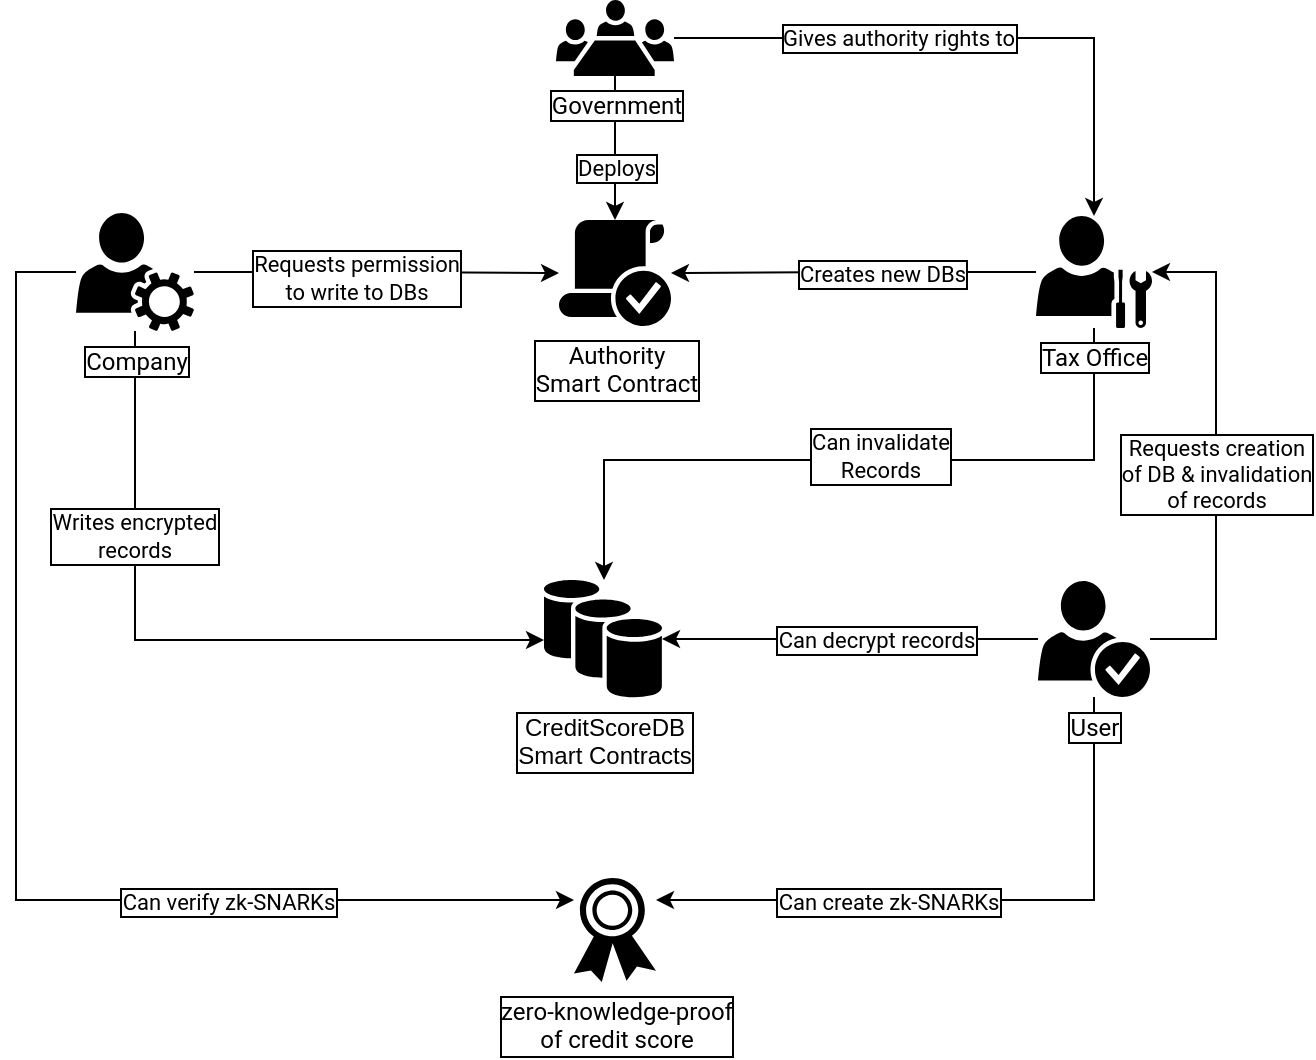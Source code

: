 <mxfile version="15.3.7" type="device"><diagram id="W7Z--IViFrNrhhz3HzFt" name="Page-1"><mxGraphModel dx="1252" dy="667" grid="1" gridSize="10" guides="1" tooltips="1" connect="1" arrows="1" fold="1" page="1" pageScale="1" pageWidth="827" pageHeight="1169" math="0" shadow="0"><root><mxCell id="0"/><mxCell id="1" parent="0"/><mxCell id="zXqhdkaVZIA9nQupegDv-1" value="Authority&lt;br&gt;Smart Contract" style="sketch=0;pointerEvents=1;shadow=0;dashed=0;html=1;strokeColor=none;fillColor=#000000;labelPosition=center;verticalLabelPosition=bottom;verticalAlign=top;outlineConnect=0;align=center;shape=mxgraph.office.concepts.meets_requirements;labelBackgroundColor=default;labelBorderColor=#000000;spacing=2;fontFamily=Roboto;fontSource=https%3A%2F%2Ffonts.googleapis.com%2Fcss%3Ffamily%3DRoboto;" vertex="1" parent="1"><mxGeometry x="391.5" y="230" width="56" height="53" as="geometry"/></mxCell><mxCell id="zXqhdkaVZIA9nQupegDv-4" value="CreditScoreDB&lt;br&gt;Smart Contracts" style="sketch=0;shadow=0;dashed=0;html=1;strokeColor=none;fillColor=#000000;labelPosition=center;verticalLabelPosition=bottom;verticalAlign=top;outlineConnect=0;align=center;shape=mxgraph.office.databases.database_availability_group;labelBackgroundColor=default;labelBorderColor=#000000;" vertex="1" parent="1"><mxGeometry x="384" y="410" width="59" height="59" as="geometry"/></mxCell><mxCell id="zXqhdkaVZIA9nQupegDv-11" style="edgeStyle=orthogonalEdgeStyle;rounded=0;orthogonalLoop=1;jettySize=auto;html=1;fontFamily=Roboto;fontSource=https%3A%2F%2Ffonts.googleapis.com%2Fcss%3Ffamily%3DRoboto;" edge="1" parent="1" source="zXqhdkaVZIA9nQupegDv-5" target="zXqhdkaVZIA9nQupegDv-1"><mxGeometry relative="1" as="geometry"/></mxCell><mxCell id="zXqhdkaVZIA9nQupegDv-12" value="Requests permission&lt;br&gt;to write to DBs" style="edgeLabel;html=1;align=center;verticalAlign=middle;resizable=0;points=[];fontFamily=Roboto;labelBorderColor=#000000;" vertex="1" connectable="0" parent="zXqhdkaVZIA9nQupegDv-11"><mxGeometry x="-0.118" y="-3" relative="1" as="geometry"><mxPoint as="offset"/></mxGeometry></mxCell><mxCell id="zXqhdkaVZIA9nQupegDv-18" style="edgeStyle=orthogonalEdgeStyle;rounded=0;orthogonalLoop=1;jettySize=auto;html=1;fontFamily=Roboto;fontSource=https%3A%2F%2Ffonts.googleapis.com%2Fcss%3Ffamily%3DRoboto;" edge="1" parent="1" source="zXqhdkaVZIA9nQupegDv-5" target="zXqhdkaVZIA9nQupegDv-4"><mxGeometry relative="1" as="geometry"><Array as="points"><mxPoint x="180" y="440"/></Array></mxGeometry></mxCell><mxCell id="zXqhdkaVZIA9nQupegDv-19" value="Writes encrypted&lt;br&gt;records" style="edgeLabel;html=1;align=center;verticalAlign=middle;resizable=0;points=[];fontFamily=Roboto;labelBorderColor=#000000;" vertex="1" connectable="0" parent="zXqhdkaVZIA9nQupegDv-18"><mxGeometry x="-0.354" y="-1" relative="1" as="geometry"><mxPoint y="-14" as="offset"/></mxGeometry></mxCell><mxCell id="zXqhdkaVZIA9nQupegDv-25" style="edgeStyle=orthogonalEdgeStyle;rounded=0;orthogonalLoop=1;jettySize=auto;html=1;fontFamily=Roboto;fontSource=https%3A%2F%2Ffonts.googleapis.com%2Fcss%3Ffamily%3DRoboto;" edge="1" parent="1" source="zXqhdkaVZIA9nQupegDv-5" target="zXqhdkaVZIA9nQupegDv-22"><mxGeometry relative="1" as="geometry"><Array as="points"><mxPoint x="120" y="256"/><mxPoint x="120" y="570"/></Array></mxGeometry></mxCell><mxCell id="zXqhdkaVZIA9nQupegDv-26" value="Can verify zk-SNARKs" style="edgeLabel;html=1;align=center;verticalAlign=middle;resizable=0;points=[];fontFamily=Roboto;labelBorderColor=#000000;" vertex="1" connectable="0" parent="zXqhdkaVZIA9nQupegDv-25"><mxGeometry x="0.443" y="-1" relative="1" as="geometry"><mxPoint as="offset"/></mxGeometry></mxCell><mxCell id="zXqhdkaVZIA9nQupegDv-5" value="Company" style="sketch=0;pointerEvents=1;shadow=0;dashed=0;html=1;strokeColor=none;fillColor=#000000;labelPosition=center;verticalLabelPosition=bottom;verticalAlign=top;outlineConnect=0;align=center;shape=mxgraph.office.services.user_services;fontFamily=Roboto;fontSource=https%3A%2F%2Ffonts.googleapis.com%2Fcss%3Ffamily%3DRoboto;spacingTop=0;spacingBottom=0;labelBorderColor=#000000;labelBackgroundColor=default;" vertex="1" parent="1"><mxGeometry x="150" y="226.5" width="59" height="59" as="geometry"/></mxCell><mxCell id="zXqhdkaVZIA9nQupegDv-16" style="edgeStyle=orthogonalEdgeStyle;rounded=0;orthogonalLoop=1;jettySize=auto;html=1;fontFamily=Roboto;fontSource=https%3A%2F%2Ffonts.googleapis.com%2Fcss%3Ffamily%3DRoboto;" edge="1" parent="1" source="zXqhdkaVZIA9nQupegDv-6" target="zXqhdkaVZIA9nQupegDv-13"><mxGeometry relative="1" as="geometry"><Array as="points"><mxPoint x="720" y="439"/><mxPoint x="720" y="256"/></Array></mxGeometry></mxCell><mxCell id="zXqhdkaVZIA9nQupegDv-17" value="Requests creation&lt;br&gt;of DB &amp;amp; invalidation&lt;br&gt;of records" style="edgeLabel;html=1;align=center;verticalAlign=middle;resizable=0;points=[];fontFamily=Roboto;labelBorderColor=#000000;" vertex="1" connectable="0" parent="zXqhdkaVZIA9nQupegDv-16"><mxGeometry x="-0.069" relative="1" as="geometry"><mxPoint as="offset"/></mxGeometry></mxCell><mxCell id="zXqhdkaVZIA9nQupegDv-20" style="edgeStyle=orthogonalEdgeStyle;rounded=0;orthogonalLoop=1;jettySize=auto;html=1;fontFamily=Roboto;fontSource=https%3A%2F%2Ffonts.googleapis.com%2Fcss%3Ffamily%3DRoboto;" edge="1" parent="1" source="zXqhdkaVZIA9nQupegDv-6" target="zXqhdkaVZIA9nQupegDv-4"><mxGeometry relative="1" as="geometry"/></mxCell><mxCell id="zXqhdkaVZIA9nQupegDv-21" value="Can decrypt records" style="edgeLabel;html=1;align=center;verticalAlign=middle;resizable=0;points=[];fontFamily=Roboto;labelBorderColor=#000000;" vertex="1" connectable="0" parent="zXqhdkaVZIA9nQupegDv-20"><mxGeometry x="-0.363" relative="1" as="geometry"><mxPoint x="-21" as="offset"/></mxGeometry></mxCell><mxCell id="zXqhdkaVZIA9nQupegDv-23" style="edgeStyle=orthogonalEdgeStyle;rounded=0;orthogonalLoop=1;jettySize=auto;html=1;fontFamily=Roboto;fontSource=https%3A%2F%2Ffonts.googleapis.com%2Fcss%3Ffamily%3DRoboto;" edge="1" parent="1" source="zXqhdkaVZIA9nQupegDv-6" target="zXqhdkaVZIA9nQupegDv-22"><mxGeometry relative="1" as="geometry"><Array as="points"><mxPoint x="659" y="570"/></Array></mxGeometry></mxCell><mxCell id="zXqhdkaVZIA9nQupegDv-24" value="Can create zk-SNARKs" style="edgeLabel;html=1;align=center;verticalAlign=middle;resizable=0;points=[];fontFamily=Roboto;labelBorderColor=#000000;" vertex="1" connectable="0" parent="zXqhdkaVZIA9nQupegDv-23"><mxGeometry x="0.215" y="1" relative="1" as="geometry"><mxPoint x="-10" as="offset"/></mxGeometry></mxCell><mxCell id="zXqhdkaVZIA9nQupegDv-6" value="User" style="sketch=0;pointerEvents=1;shadow=0;dashed=0;html=1;strokeColor=none;fillColor=#000000;labelPosition=center;verticalLabelPosition=bottom;verticalAlign=top;outlineConnect=0;align=center;shape=mxgraph.office.security.credentials;fontFamily=Roboto;fontSource=https%3A%2F%2Ffonts.googleapis.com%2Fcss%3Ffamily%3DRoboto;labelBorderColor=#000000;labelBackgroundColor=default;" vertex="1" parent="1"><mxGeometry x="631" y="410.5" width="56" height="58" as="geometry"/></mxCell><mxCell id="zXqhdkaVZIA9nQupegDv-8" style="edgeStyle=orthogonalEdgeStyle;rounded=0;orthogonalLoop=1;jettySize=auto;html=1;" edge="1" parent="1" source="zXqhdkaVZIA9nQupegDv-7" target="zXqhdkaVZIA9nQupegDv-1"><mxGeometry relative="1" as="geometry"/></mxCell><mxCell id="zXqhdkaVZIA9nQupegDv-9" value="Deploys" style="edgeLabel;html=1;align=center;verticalAlign=middle;resizable=0;points=[];labelBorderColor=#000000;fontFamily=Roboto;fontSource=https%3A%2F%2Ffonts.googleapis.com%2Fcss%3Ffamily%3DRoboto;" vertex="1" connectable="0" parent="zXqhdkaVZIA9nQupegDv-8"><mxGeometry x="0.269" relative="1" as="geometry"><mxPoint as="offset"/></mxGeometry></mxCell><mxCell id="zXqhdkaVZIA9nQupegDv-29" style="edgeStyle=orthogonalEdgeStyle;rounded=0;orthogonalLoop=1;jettySize=auto;html=1;fontFamily=Roboto;fontSource=https%3A%2F%2Ffonts.googleapis.com%2Fcss%3Ffamily%3DRoboto;" edge="1" parent="1" source="zXqhdkaVZIA9nQupegDv-7" target="zXqhdkaVZIA9nQupegDv-13"><mxGeometry relative="1" as="geometry"><Array as="points"><mxPoint x="659" y="139"/></Array></mxGeometry></mxCell><mxCell id="zXqhdkaVZIA9nQupegDv-30" value="Gives authority rights to" style="edgeLabel;html=1;align=center;verticalAlign=middle;resizable=0;points=[];fontFamily=Roboto;labelBorderColor=#000000;" vertex="1" connectable="0" parent="zXqhdkaVZIA9nQupegDv-29"><mxGeometry x="-0.543" y="-2" relative="1" as="geometry"><mxPoint x="43" y="-2" as="offset"/></mxGeometry></mxCell><mxCell id="zXqhdkaVZIA9nQupegDv-7" value="Government" style="sketch=0;pointerEvents=1;shadow=0;dashed=0;html=1;strokeColor=none;fillColor=#000000;labelPosition=center;verticalLabelPosition=bottom;verticalAlign=top;outlineConnect=0;align=center;shape=mxgraph.office.users.meeting;labelBackgroundColor=default;labelBorderColor=#000000;fontFamily=Roboto;fontSource=https%3A%2F%2Ffonts.googleapis.com%2Fcss%3Ffamily%3DRoboto;" vertex="1" parent="1"><mxGeometry x="390" y="120" width="59" height="38" as="geometry"/></mxCell><mxCell id="zXqhdkaVZIA9nQupegDv-14" style="edgeStyle=orthogonalEdgeStyle;rounded=0;orthogonalLoop=1;jettySize=auto;html=1;fontFamily=Roboto;fontSource=https%3A%2F%2Ffonts.googleapis.com%2Fcss%3Ffamily%3DRoboto;" edge="1" parent="1" source="zXqhdkaVZIA9nQupegDv-13" target="zXqhdkaVZIA9nQupegDv-1"><mxGeometry relative="1" as="geometry"/></mxCell><mxCell id="zXqhdkaVZIA9nQupegDv-15" value="Creates new DBs" style="edgeLabel;html=1;align=center;verticalAlign=middle;resizable=0;points=[];fontFamily=Roboto;labelBorderColor=#000000;" vertex="1" connectable="0" parent="zXqhdkaVZIA9nQupegDv-14"><mxGeometry x="-0.155" y="1" relative="1" as="geometry"><mxPoint as="offset"/></mxGeometry></mxCell><mxCell id="zXqhdkaVZIA9nQupegDv-27" style="edgeStyle=orthogonalEdgeStyle;rounded=0;orthogonalLoop=1;jettySize=auto;html=1;fontFamily=Roboto;fontSource=https%3A%2F%2Ffonts.googleapis.com%2Fcss%3Ffamily%3DRoboto;" edge="1" parent="1" source="zXqhdkaVZIA9nQupegDv-13" target="zXqhdkaVZIA9nQupegDv-4"><mxGeometry relative="1" as="geometry"><Array as="points"><mxPoint x="659" y="350"/><mxPoint x="414" y="350"/></Array></mxGeometry></mxCell><mxCell id="zXqhdkaVZIA9nQupegDv-28" value="Can invalidate&lt;br&gt;Records" style="edgeLabel;html=1;align=center;verticalAlign=middle;resizable=0;points=[];fontFamily=Roboto;labelBorderColor=#000000;" vertex="1" connectable="0" parent="zXqhdkaVZIA9nQupegDv-27"><mxGeometry x="-0.066" y="-2" relative="1" as="geometry"><mxPoint as="offset"/></mxGeometry></mxCell><mxCell id="zXqhdkaVZIA9nQupegDv-13" value="Tax Office" style="sketch=0;pointerEvents=1;shadow=0;dashed=0;html=1;strokeColor=none;fillColor=#000000;labelPosition=center;verticalLabelPosition=bottom;verticalAlign=top;outlineConnect=0;align=center;shape=mxgraph.office.users.administrator;labelBackgroundColor=default;fontFamily=Roboto;fontSource=https%3A%2F%2Ffonts.googleapis.com%2Fcss%3Ffamily%3DRoboto;labelBorderColor=#000000;" vertex="1" parent="1"><mxGeometry x="630" y="228" width="58" height="56" as="geometry"/></mxCell><mxCell id="zXqhdkaVZIA9nQupegDv-22" value="zero-knowledge-proof&lt;br&gt;of credit score" style="sketch=0;pointerEvents=1;shadow=0;dashed=0;html=1;strokeColor=none;fillColor=#000000;labelPosition=center;verticalLabelPosition=bottom;verticalAlign=top;outlineConnect=0;align=center;shape=mxgraph.office.security.token;labelBackgroundColor=default;fontFamily=Roboto;fontSource=https%3A%2F%2Ffonts.googleapis.com%2Fcss%3Ffamily%3DRoboto;labelBorderColor=#000000;" vertex="1" parent="1"><mxGeometry x="399" y="559" width="41" height="52" as="geometry"/></mxCell></root></mxGraphModel></diagram></mxfile>